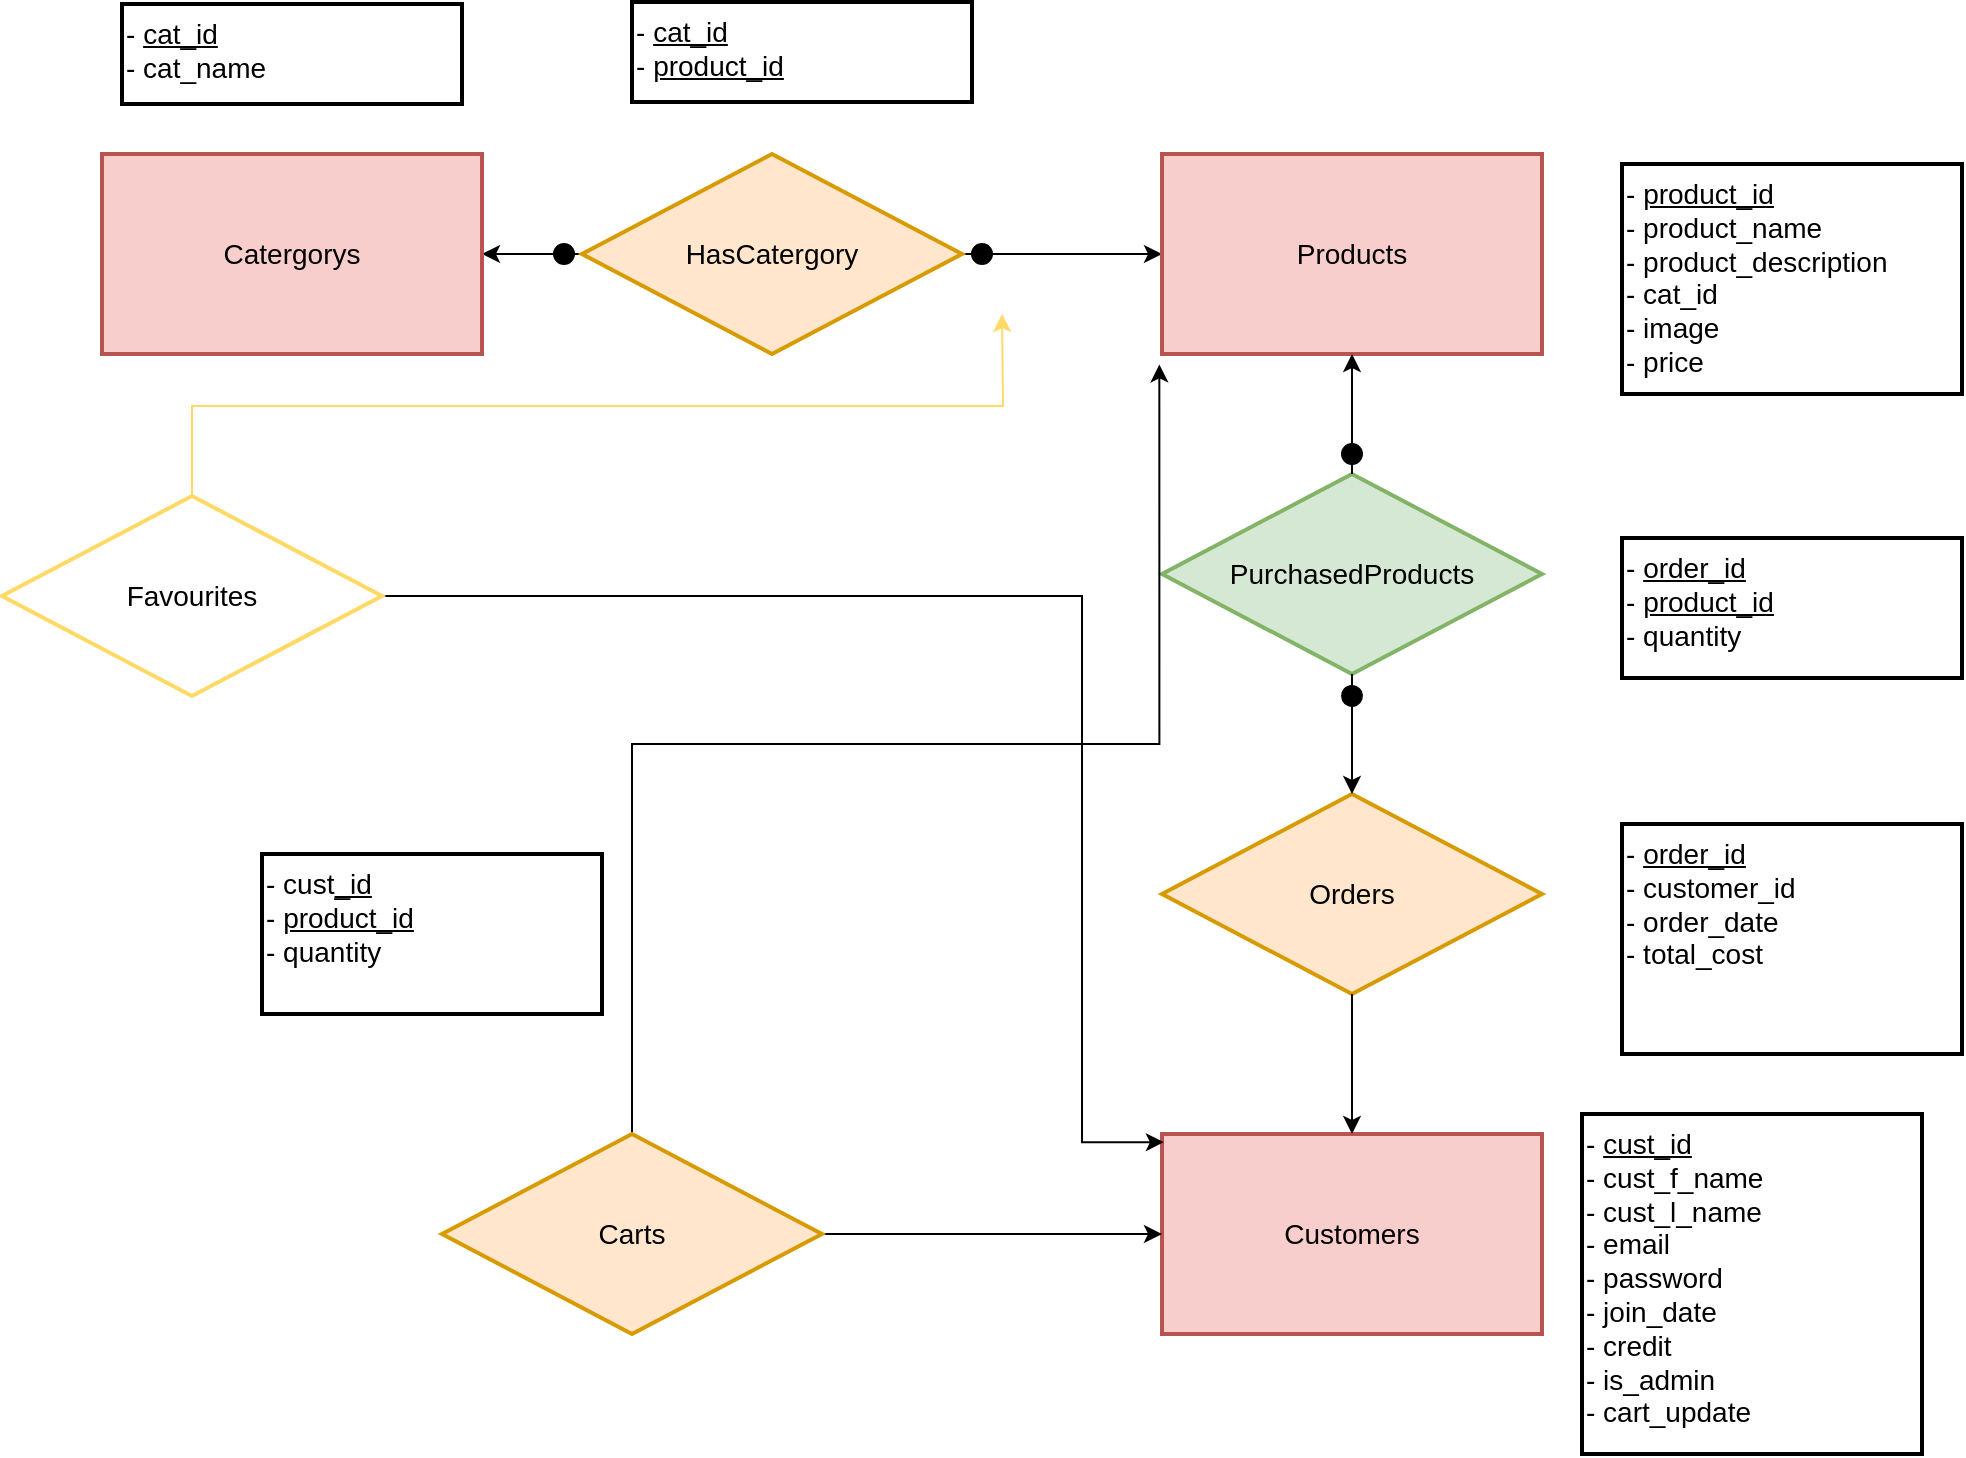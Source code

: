 <mxfile version="12.1.4" type="device" pages="1"><diagram id="ksI5b6fFYNIC8hbqV0jA" name="Page-1"><mxGraphModel dx="2804" dy="1664" grid="1" gridSize="10" guides="1" tooltips="1" connect="1" arrows="1" fold="1" page="1" pageScale="1" pageWidth="1169" pageHeight="827" math="0" shadow="0"><root><mxCell id="0"/><mxCell id="1" parent="0"/><mxCell id="9FPsYGkqn9O__J8G9xeR-1" style="edgeStyle=orthogonalEdgeStyle;rounded=0;orthogonalLoop=1;jettySize=auto;html=1;exitX=0;exitY=0.5;exitDx=0;exitDy=0;entryX=1;entryY=0.5;entryDx=0;entryDy=0;" edge="1" parent="1" source="9FPsYGkqn9O__J8G9xeR-3" target="9FPsYGkqn9O__J8G9xeR-4"><mxGeometry relative="1" as="geometry"/></mxCell><mxCell id="9FPsYGkqn9O__J8G9xeR-2" style="edgeStyle=orthogonalEdgeStyle;rounded=0;orthogonalLoop=1;jettySize=auto;html=1;entryX=0;entryY=0.5;entryDx=0;entryDy=0;" edge="1" parent="1" source="9FPsYGkqn9O__J8G9xeR-3" target="9FPsYGkqn9O__J8G9xeR-30"><mxGeometry relative="1" as="geometry"><mxPoint x="489.529" y="99.529" as="targetPoint"/><Array as="points"><mxPoint x="480" y="100"/><mxPoint x="480" y="100"/></Array></mxGeometry></mxCell><mxCell id="9FPsYGkqn9O__J8G9xeR-3" value="HasCatergory" style="shape=rhombus;strokeWidth=2;fontSize=17;perimeter=rhombusPerimeter;whiteSpace=wrap;html=1;align=center;fontSize=14;fillColor=#ffe6cc;strokeColor=#d79b00;" vertex="1" parent="1"><mxGeometry x="260" y="50" width="190" height="100" as="geometry"/></mxCell><mxCell id="9FPsYGkqn9O__J8G9xeR-4" value="Catergorys" style="strokeWidth=2;whiteSpace=wrap;html=1;align=center;fontSize=14;fillColor=#f8cecc;strokeColor=#b85450;" vertex="1" parent="1"><mxGeometry x="20" y="50" width="190" height="100" as="geometry"/></mxCell><mxCell id="9FPsYGkqn9O__J8G9xeR-5" value="Orders" style="shape=rhombus;strokeWidth=2;fontSize=17;perimeter=rhombusPerimeter;whiteSpace=wrap;html=1;align=center;fontSize=14;fillColor=#ffe6cc;strokeColor=#d79b00;" vertex="1" parent="1"><mxGeometry x="550" y="370" width="190" height="100" as="geometry"/></mxCell><mxCell id="9FPsYGkqn9O__J8G9xeR-6" value="Customers" style="strokeWidth=2;whiteSpace=wrap;html=1;align=center;fontSize=14;fillColor=#f8cecc;strokeColor=#b85450;" vertex="1" parent="1"><mxGeometry x="550" y="540" width="190" height="100" as="geometry"/></mxCell><mxCell id="9FPsYGkqn9O__J8G9xeR-7" value="PurchasedProducts" style="shape=rhombus;strokeWidth=2;fontSize=17;perimeter=rhombusPerimeter;whiteSpace=wrap;html=1;align=center;fontSize=14;fillColor=#d5e8d4;strokeColor=#82b366;" vertex="1" parent="1"><mxGeometry x="550" y="210" width="190" height="100" as="geometry"/></mxCell><mxCell id="9FPsYGkqn9O__J8G9xeR-8" value="- &lt;u&gt;cust_id&lt;/u&gt;&lt;br&gt;- cust_f_name&lt;br&gt;- cust_l_name&lt;br&gt;- email&lt;br&gt;- password&lt;br&gt;- join_date&lt;br&gt;- credit&lt;br&gt;- is_admin&lt;br&gt;- cart_update" style="strokeWidth=2;whiteSpace=wrap;html=1;align=left;fontSize=14;verticalAlign=top;" vertex="1" parent="1"><mxGeometry x="760" y="530" width="170" height="170" as="geometry"/></mxCell><mxCell id="9FPsYGkqn9O__J8G9xeR-9" style="edgeStyle=orthogonalEdgeStyle;rounded=0;orthogonalLoop=1;jettySize=auto;html=1;exitX=0.5;exitY=0;exitDx=0;exitDy=0;entryX=0.25;entryY=1;entryDx=0;entryDy=0;strokeColor=#FFD966;" edge="1" parent="1" source="9FPsYGkqn9O__J8G9xeR-11"><mxGeometry relative="1" as="geometry"><mxPoint x="470" y="130" as="targetPoint"/></mxGeometry></mxCell><mxCell id="9FPsYGkqn9O__J8G9xeR-37" style="edgeStyle=orthogonalEdgeStyle;rounded=0;orthogonalLoop=1;jettySize=auto;html=1;exitX=1;exitY=0.5;exitDx=0;exitDy=0;entryX=0.005;entryY=0.041;entryDx=0;entryDy=0;entryPerimeter=0;" edge="1" parent="1" source="9FPsYGkqn9O__J8G9xeR-11" target="9FPsYGkqn9O__J8G9xeR-6"><mxGeometry relative="1" as="geometry"><Array as="points"><mxPoint x="510" y="271"/><mxPoint x="510" y="544"/></Array></mxGeometry></mxCell><mxCell id="9FPsYGkqn9O__J8G9xeR-11" value="Favourites" style="shape=rhombus;strokeWidth=2;fontSize=17;perimeter=rhombusPerimeter;whiteSpace=wrap;html=1;align=center;fontSize=14;fillColor=none;strokeColor=#FFD966;" vertex="1" parent="1"><mxGeometry x="-30" y="221" width="190" height="100" as="geometry"/></mxCell><mxCell id="9FPsYGkqn9O__J8G9xeR-12" value="- &lt;u&gt;cat_id&lt;/u&gt;&lt;br&gt;- cat_name" style="strokeWidth=2;whiteSpace=wrap;html=1;align=left;fontSize=14;verticalAlign=top;" vertex="1" parent="1"><mxGeometry x="30" y="-25" width="170" height="50" as="geometry"/></mxCell><mxCell id="9FPsYGkqn9O__J8G9xeR-13" value="- &lt;u&gt;order_id&lt;/u&gt;&lt;br&gt;- &lt;u&gt;product_id&lt;/u&gt;&lt;br&gt;- quantity" style="strokeWidth=2;whiteSpace=wrap;html=1;align=left;fontSize=14;verticalAlign=top;" vertex="1" parent="1"><mxGeometry x="780" y="242" width="170" height="70" as="geometry"/></mxCell><mxCell id="9FPsYGkqn9O__J8G9xeR-14" value="- &lt;u&gt;order_id&lt;/u&gt;&lt;br&gt;- customer_id&lt;br&gt;- order_date&lt;br&gt;- total_cost" style="strokeWidth=2;whiteSpace=wrap;html=1;align=left;fontSize=14;verticalAlign=top;" vertex="1" parent="1"><mxGeometry x="780" y="385" width="170" height="115" as="geometry"/></mxCell><mxCell id="9FPsYGkqn9O__J8G9xeR-15" value="- &lt;u&gt;product_id&lt;/u&gt;&lt;br&gt;- product_name&lt;br&gt;- product_description&lt;br&gt;- cat_id&lt;br&gt;- image&lt;br&gt;- price&amp;nbsp;" style="strokeWidth=2;whiteSpace=wrap;html=1;align=left;fontSize=14;verticalAlign=top;" vertex="1" parent="1"><mxGeometry x="780" y="55" width="170" height="115" as="geometry"/></mxCell><mxCell id="9FPsYGkqn9O__J8G9xeR-16" value="- &lt;u&gt;cat_id&lt;/u&gt;&lt;br&gt;- &lt;u&gt;product_id&lt;/u&gt;" style="strokeWidth=2;whiteSpace=wrap;html=1;align=left;fontSize=14;verticalAlign=top;" vertex="1" parent="1"><mxGeometry x="285" y="-26" width="170" height="50" as="geometry"/></mxCell><mxCell id="9FPsYGkqn9O__J8G9xeR-17" value="" style="group" vertex="1" connectable="0" parent="1"><mxGeometry x="640" y="316" width="10" height="10" as="geometry"/></mxCell><mxCell id="9FPsYGkqn9O__J8G9xeR-18" value="" style="group;rotation=-115;" vertex="1" connectable="0" parent="9FPsYGkqn9O__J8G9xeR-17"><mxGeometry width="10" height="10" as="geometry"/></mxCell><mxCell id="9FPsYGkqn9O__J8G9xeR-19" value="" style="ellipse;whiteSpace=wrap;html=1;aspect=fixed;strokeColor=#000000;fillColor=#000000;gradientColor=none;align=left;rotation=-115;" vertex="1" parent="9FPsYGkqn9O__J8G9xeR-18"><mxGeometry width="10" height="10" as="geometry"/></mxCell><mxCell id="9FPsYGkqn9O__J8G9xeR-20" value="" style="group" vertex="1" connectable="0" parent="1"><mxGeometry x="640" y="477" width="10" height="10" as="geometry"/></mxCell><mxCell id="9FPsYGkqn9O__J8G9xeR-21" style="edgeStyle=orthogonalEdgeStyle;rounded=0;orthogonalLoop=1;jettySize=auto;html=1;" edge="1" parent="9FPsYGkqn9O__J8G9xeR-20" source="9FPsYGkqn9O__J8G9xeR-5" target="9FPsYGkqn9O__J8G9xeR-6"><mxGeometry relative="1" as="geometry"/></mxCell><mxCell id="9FPsYGkqn9O__J8G9xeR-22" value="" style="group" vertex="1" connectable="0" parent="1"><mxGeometry x="476" y="95" width="10" height="10" as="geometry"/></mxCell><mxCell id="9FPsYGkqn9O__J8G9xeR-23" value="" style="group" vertex="1" connectable="0" parent="9FPsYGkqn9O__J8G9xeR-22"><mxGeometry width="10" height="10" as="geometry"/></mxCell><mxCell id="9FPsYGkqn9O__J8G9xeR-24" value="" style="group" vertex="1" connectable="0" parent="1"><mxGeometry x="640" y="195" width="10" height="10" as="geometry"/></mxCell><mxCell id="9FPsYGkqn9O__J8G9xeR-25" value="" style="group" vertex="1" connectable="0" parent="9FPsYGkqn9O__J8G9xeR-24"><mxGeometry width="10" height="10" as="geometry"/></mxCell><mxCell id="9FPsYGkqn9O__J8G9xeR-26" value="" style="ellipse;whiteSpace=wrap;html=1;aspect=fixed;strokeColor=#000000;fillColor=#000000;gradientColor=none;align=left;" vertex="1" parent="9FPsYGkqn9O__J8G9xeR-25"><mxGeometry width="10" height="10" as="geometry"/></mxCell><mxCell id="9FPsYGkqn9O__J8G9xeR-27" value="" style="ellipse;whiteSpace=wrap;html=1;aspect=fixed;strokeColor=#000000;fillColor=#000000;gradientColor=none;align=left;" vertex="1" parent="1"><mxGeometry x="246" y="95" width="10" height="10" as="geometry"/></mxCell><mxCell id="9FPsYGkqn9O__J8G9xeR-28" style="edgeStyle=orthogonalEdgeStyle;rounded=0;orthogonalLoop=1;jettySize=auto;html=1;exitX=0.5;exitY=1;exitDx=0;exitDy=0;entryX=0.5;entryY=0;entryDx=0;entryDy=0;" edge="1" parent="1" source="9FPsYGkqn9O__J8G9xeR-7" target="9FPsYGkqn9O__J8G9xeR-5"><mxGeometry relative="1" as="geometry"><mxPoint x="610" y="340" as="targetPoint"/><Array as="points"><mxPoint x="645" y="320"/><mxPoint x="645" y="320"/></Array></mxGeometry></mxCell><mxCell id="9FPsYGkqn9O__J8G9xeR-29" value="" style="ellipse;whiteSpace=wrap;html=1;aspect=fixed;strokeColor=#000000;fillColor=#000000;gradientColor=none;align=left;" vertex="1" parent="1"><mxGeometry x="455" y="95" width="10" height="10" as="geometry"/></mxCell><mxCell id="9FPsYGkqn9O__J8G9xeR-30" value="Products" style="strokeWidth=2;whiteSpace=wrap;html=1;align=center;fontSize=14;fillColor=#f8cecc;strokeColor=#b85450;" vertex="1" parent="1"><mxGeometry x="550" y="50" width="190" height="100" as="geometry"/></mxCell><mxCell id="9FPsYGkqn9O__J8G9xeR-31" style="edgeStyle=orthogonalEdgeStyle;rounded=0;orthogonalLoop=1;jettySize=auto;html=1;exitX=0.5;exitY=0;exitDx=0;exitDy=0;entryX=0.5;entryY=1;entryDx=0;entryDy=0;" edge="1" parent="1" source="9FPsYGkqn9O__J8G9xeR-7" target="9FPsYGkqn9O__J8G9xeR-30"><mxGeometry relative="1" as="geometry"><mxPoint x="770" y="170" as="targetPoint"/><Array as="points"/></mxGeometry></mxCell><mxCell id="9FPsYGkqn9O__J8G9xeR-33" style="edgeStyle=orthogonalEdgeStyle;rounded=0;orthogonalLoop=1;jettySize=auto;html=1;entryX=0;entryY=0.5;entryDx=0;entryDy=0;" edge="1" parent="1" source="9FPsYGkqn9O__J8G9xeR-32" target="9FPsYGkqn9O__J8G9xeR-6"><mxGeometry relative="1" as="geometry"/></mxCell><mxCell id="9FPsYGkqn9O__J8G9xeR-40" style="edgeStyle=orthogonalEdgeStyle;rounded=0;orthogonalLoop=1;jettySize=auto;html=1;exitX=0.5;exitY=0;exitDx=0;exitDy=0;entryX=-0.007;entryY=1.052;entryDx=0;entryDy=0;entryPerimeter=0;" edge="1" parent="1" source="9FPsYGkqn9O__J8G9xeR-32" target="9FPsYGkqn9O__J8G9xeR-30"><mxGeometry relative="1" as="geometry"/></mxCell><mxCell id="9FPsYGkqn9O__J8G9xeR-32" value="Carts" style="shape=rhombus;strokeWidth=2;fontSize=17;perimeter=rhombusPerimeter;whiteSpace=wrap;html=1;align=center;fontSize=14;fillColor=#ffe6cc;strokeColor=#d79b00;" vertex="1" parent="1"><mxGeometry x="190" y="540" width="190" height="100" as="geometry"/></mxCell><mxCell id="9FPsYGkqn9O__J8G9xeR-38" value="- cust&lt;u&gt;_id&lt;/u&gt;&lt;br&gt;- &lt;u&gt;product_id&lt;/u&gt;&lt;br&gt;- quantity&lt;br&gt;" style="strokeWidth=2;whiteSpace=wrap;html=1;align=left;fontSize=14;verticalAlign=top;" vertex="1" parent="1"><mxGeometry x="100" y="400" width="170" height="80" as="geometry"/></mxCell></root></mxGraphModel></diagram></mxfile>